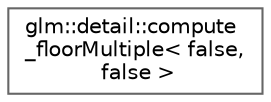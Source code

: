 digraph "Graphical Class Hierarchy"
{
 // LATEX_PDF_SIZE
  bgcolor="transparent";
  edge [fontname=Helvetica,fontsize=10,labelfontname=Helvetica,labelfontsize=10];
  node [fontname=Helvetica,fontsize=10,shape=box,height=0.2,width=0.4];
  rankdir="LR";
  Node0 [id="Node000000",label="glm::detail::compute\l_floorMultiple\< false,\l false \>",height=0.2,width=0.4,color="grey40", fillcolor="white", style="filled",URL="$structglm_1_1detail_1_1compute__floor_multiple_3_01false_00_01false_01_4.html",tooltip=" "];
}
